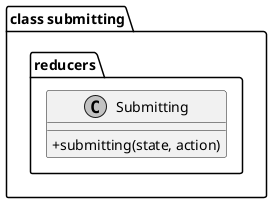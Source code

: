 @startuml

 skinparam monochrome true
 skinparam classAttributeIconSize 0
 top to bottom direction
package "class submitting.reducers"{
  
class "Submitting" {
  + submitting(state, action)
}  
  
}


@enduml